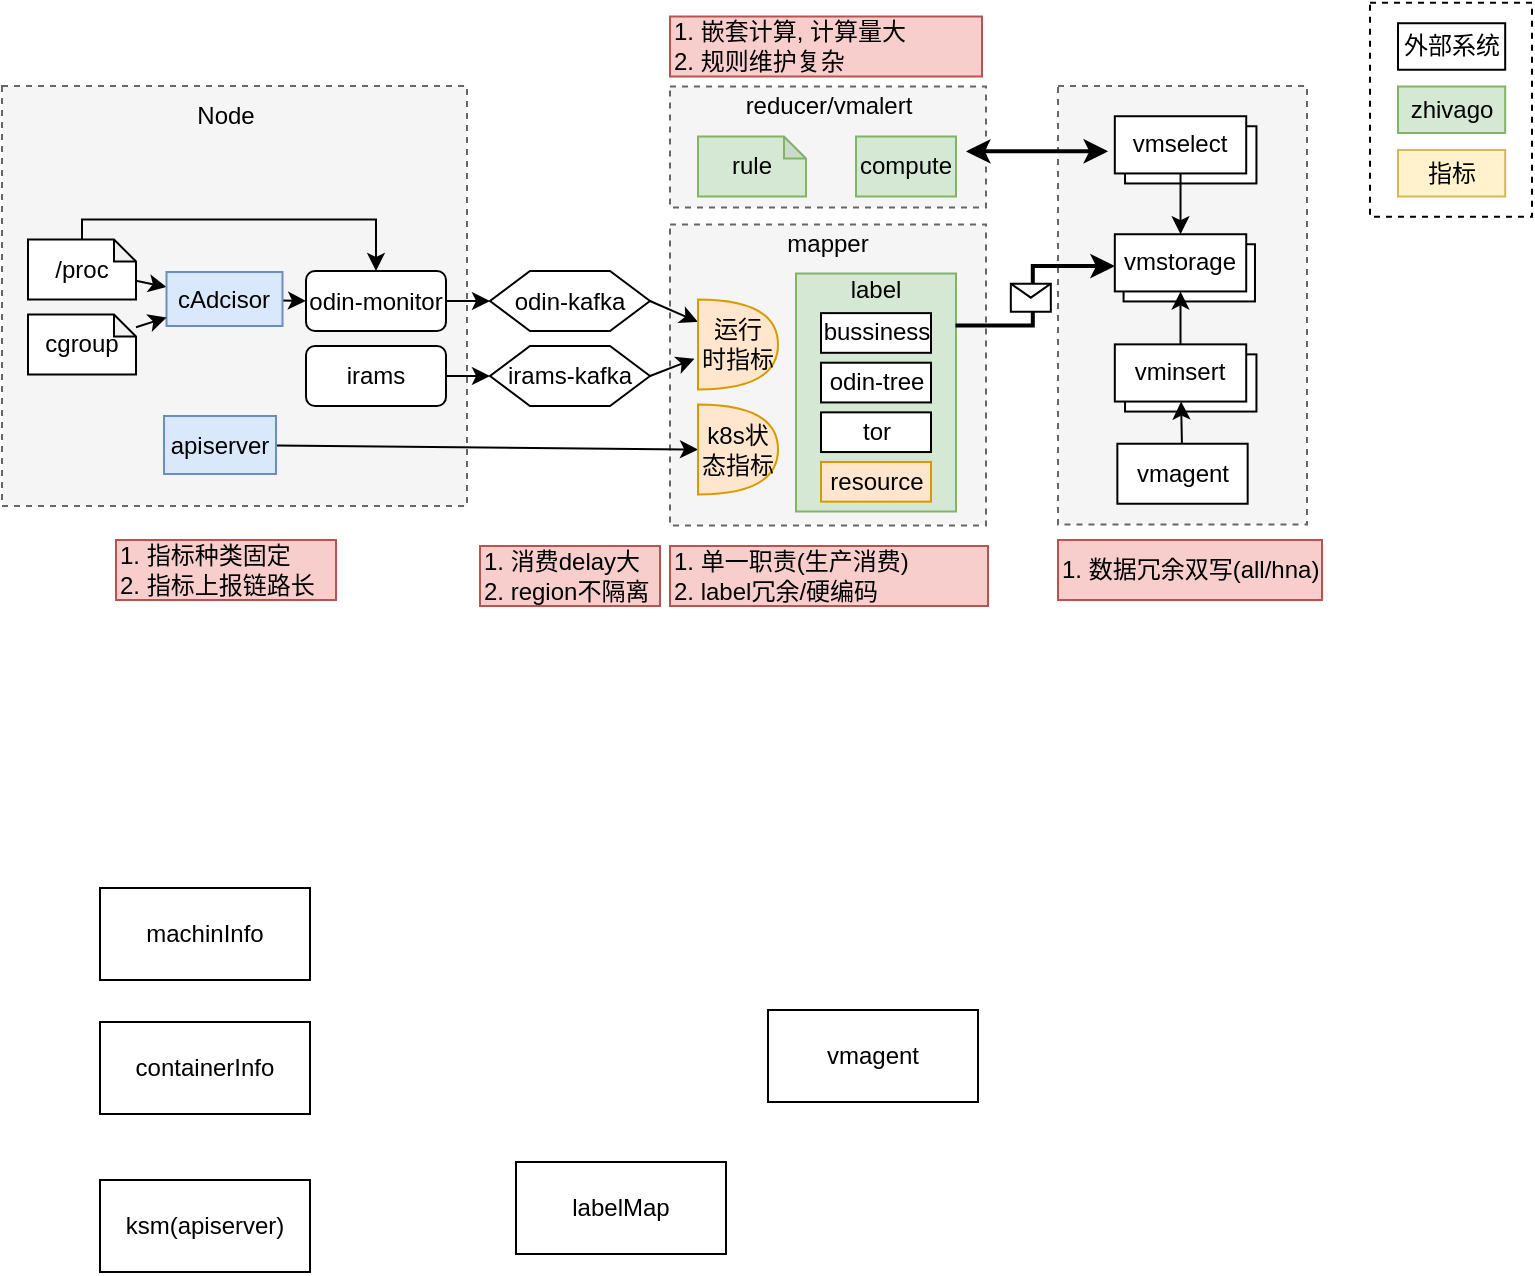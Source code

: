 <mxfile version="22.1.11" type="github">
  <diagram name="第 1 页" id="jjV6L2uMsxcf110h-NHD">
    <mxGraphModel dx="568" dy="568" grid="0" gridSize="10" guides="1" tooltips="1" connect="1" arrows="1" fold="1" page="1" pageScale="1" pageWidth="827" pageHeight="1169" math="0" shadow="0">
      <root>
        <mxCell id="0" />
        <mxCell id="1" parent="0" />
        <mxCell id="OwkdVornk61Pdd3UHWY2-3" value="" style="rounded=0;whiteSpace=wrap;html=1;dashed=1;" vertex="1" parent="1">
          <mxGeometry x="718" y="138.37" width="81" height="107" as="geometry" />
        </mxCell>
        <mxCell id="vkkQOnORTPZ0EyA8R30g-135" value="" style="rounded=0;whiteSpace=wrap;html=1;fillColor=#f5f5f5;fontColor=#333333;strokeColor=#666666;dashed=1;" parent="1" vertex="1">
          <mxGeometry x="562" y="180" width="124.5" height="219.25" as="geometry" />
        </mxCell>
        <mxCell id="vkkQOnORTPZ0EyA8R30g-40" value="" style="rounded=0;whiteSpace=wrap;html=1;fillColor=#f5f5f5;fontColor=#333333;strokeColor=#666666;dashed=1;" parent="1" vertex="1">
          <mxGeometry x="368" y="249.25" width="158" height="150.5" as="geometry" />
        </mxCell>
        <mxCell id="vkkQOnORTPZ0EyA8R30g-6" value="" style="rounded=0;whiteSpace=wrap;html=1;fillColor=#f5f5f5;fontColor=#333333;strokeColor=#666666;dashed=1;" parent="1" vertex="1">
          <mxGeometry x="34" y="180" width="232.5" height="210" as="geometry" />
        </mxCell>
        <mxCell id="vkkQOnORTPZ0EyA8R30g-26" value="" style="rounded=0;orthogonalLoop=1;jettySize=auto;html=1;" parent="1" source="vkkQOnORTPZ0EyA8R30g-10" target="vkkQOnORTPZ0EyA8R30g-18" edge="1">
          <mxGeometry relative="1" as="geometry" />
        </mxCell>
        <mxCell id="vkkQOnORTPZ0EyA8R30g-10" value="/proc" style="shape=note;whiteSpace=wrap;html=1;backgroundOutline=1;darkOpacity=0.05;size=11;" parent="1" vertex="1">
          <mxGeometry x="47" y="256.75" width="54" height="30" as="geometry" />
        </mxCell>
        <mxCell id="vkkQOnORTPZ0EyA8R30g-11" value="mapper" style="text;html=1;strokeColor=none;fillColor=none;align=center;verticalAlign=middle;whiteSpace=wrap;rounded=0;" parent="1" vertex="1">
          <mxGeometry x="417" y="243.75" width="60" height="30" as="geometry" />
        </mxCell>
        <mxCell id="vkkQOnORTPZ0EyA8R30g-29" value="" style="rounded=0;orthogonalLoop=1;jettySize=auto;html=1;" parent="1" source="vkkQOnORTPZ0EyA8R30g-12" target="vkkQOnORTPZ0EyA8R30g-27" edge="1">
          <mxGeometry relative="1" as="geometry" />
        </mxCell>
        <mxCell id="vkkQOnORTPZ0EyA8R30g-12" value="odin-monitor" style="rounded=1;whiteSpace=wrap;html=1;" parent="1" vertex="1">
          <mxGeometry x="186" y="272.5" width="70" height="30" as="geometry" />
        </mxCell>
        <mxCell id="vkkQOnORTPZ0EyA8R30g-30" value="" style="rounded=0;orthogonalLoop=1;jettySize=auto;html=1;" parent="1" source="vkkQOnORTPZ0EyA8R30g-13" target="vkkQOnORTPZ0EyA8R30g-28" edge="1">
          <mxGeometry relative="1" as="geometry" />
        </mxCell>
        <mxCell id="vkkQOnORTPZ0EyA8R30g-13" value="irams" style="rounded=1;whiteSpace=wrap;html=1;" parent="1" vertex="1">
          <mxGeometry x="186" y="310" width="70" height="30" as="geometry" />
        </mxCell>
        <mxCell id="vkkQOnORTPZ0EyA8R30g-166" value="" style="rounded=0;orthogonalLoop=1;jettySize=auto;html=1;entryX=0;entryY=0.5;entryDx=0;entryDy=0;" parent="1" source="vkkQOnORTPZ0EyA8R30g-18" target="vkkQOnORTPZ0EyA8R30g-12" edge="1">
          <mxGeometry relative="1" as="geometry" />
        </mxCell>
        <mxCell id="vkkQOnORTPZ0EyA8R30g-18" value="cAdcisor" style="rounded=0;whiteSpace=wrap;html=1;fillColor=#dae8fc;strokeColor=#6c8ebf;" parent="1" vertex="1">
          <mxGeometry x="116.25" y="273" width="58" height="27" as="geometry" />
        </mxCell>
        <mxCell id="vkkQOnORTPZ0EyA8R30g-25" value="" style="rounded=0;orthogonalLoop=1;jettySize=auto;html=1;" parent="1" source="vkkQOnORTPZ0EyA8R30g-20" target="vkkQOnORTPZ0EyA8R30g-18" edge="1">
          <mxGeometry relative="1" as="geometry" />
        </mxCell>
        <mxCell id="vkkQOnORTPZ0EyA8R30g-20" value="cgroup" style="shape=note;whiteSpace=wrap;html=1;backgroundOutline=1;darkOpacity=0.05;size=11;" parent="1" vertex="1">
          <mxGeometry x="47" y="294.25" width="54" height="30" as="geometry" />
        </mxCell>
        <mxCell id="vkkQOnORTPZ0EyA8R30g-55" value="" style="rounded=0;orthogonalLoop=1;jettySize=auto;html=1;entryX=0;entryY=0.25;entryDx=0;entryDy=0;entryPerimeter=0;exitX=1;exitY=0.5;exitDx=0;exitDy=0;" parent="1" source="vkkQOnORTPZ0EyA8R30g-27" target="vkkQOnORTPZ0EyA8R30g-43" edge="1">
          <mxGeometry relative="1" as="geometry">
            <mxPoint x="342" y="287.5" as="sourcePoint" />
          </mxGeometry>
        </mxCell>
        <mxCell id="vkkQOnORTPZ0EyA8R30g-27" value="odin-kafka" style="shape=hexagon;perimeter=hexagonPerimeter2;whiteSpace=wrap;html=1;fixedSize=1;" parent="1" vertex="1">
          <mxGeometry x="278" y="272.5" width="80" height="30" as="geometry" />
        </mxCell>
        <mxCell id="vkkQOnORTPZ0EyA8R30g-56" value="" style="rounded=0;orthogonalLoop=1;jettySize=auto;html=1;entryX=-0.044;entryY=0.658;entryDx=0;entryDy=0;entryPerimeter=0;exitX=1;exitY=0.5;exitDx=0;exitDy=0;" parent="1" source="vkkQOnORTPZ0EyA8R30g-28" target="vkkQOnORTPZ0EyA8R30g-43" edge="1">
          <mxGeometry relative="1" as="geometry">
            <mxPoint x="342" y="325.0" as="sourcePoint" />
          </mxGeometry>
        </mxCell>
        <mxCell id="vkkQOnORTPZ0EyA8R30g-28" value="irams-kafka" style="shape=hexagon;perimeter=hexagonPerimeter2;whiteSpace=wrap;html=1;fixedSize=1;" parent="1" vertex="1">
          <mxGeometry x="278" y="310" width="80" height="30" as="geometry" />
        </mxCell>
        <mxCell id="vkkQOnORTPZ0EyA8R30g-34" value="&lt;div style=&quot;&quot;&gt;&lt;span style=&quot;background-color: initial;&quot;&gt;1. 消费delay大&lt;/span&gt;&lt;/div&gt;&lt;div style=&quot;&quot;&gt;&lt;span style=&quot;background-color: initial;&quot;&gt;2. region不隔离&lt;/span&gt;&lt;/div&gt;" style="text;html=1;strokeColor=#b85450;fillColor=#f8cecc;align=left;verticalAlign=middle;whiteSpace=wrap;rounded=0;" parent="1" vertex="1">
          <mxGeometry x="273" y="410" width="90" height="30" as="geometry" />
        </mxCell>
        <mxCell id="vkkQOnORTPZ0EyA8R30g-41" value="1. 单一职责(生产消费)&lt;br&gt;2. label冗余/硬编码" style="text;html=1;strokeColor=#b85450;fillColor=#f8cecc;align=left;verticalAlign=middle;whiteSpace=wrap;rounded=0;" parent="1" vertex="1">
          <mxGeometry x="368" y="410" width="159" height="30" as="geometry" />
        </mxCell>
        <mxCell id="vkkQOnORTPZ0EyA8R30g-46" value="" style="rounded=0;orthogonalLoop=1;jettySize=auto;html=1;entryX=0;entryY=0.5;entryDx=0;entryDy=0;entryPerimeter=0;" parent="1" source="vkkQOnORTPZ0EyA8R30g-42" target="vkkQOnORTPZ0EyA8R30g-44" edge="1">
          <mxGeometry relative="1" as="geometry" />
        </mxCell>
        <mxCell id="vkkQOnORTPZ0EyA8R30g-42" value="apiserver" style="rounded=0;whiteSpace=wrap;html=1;fillColor=#dae8fc;strokeColor=#6c8ebf;" parent="1" vertex="1">
          <mxGeometry x="115" y="345" width="56" height="29" as="geometry" />
        </mxCell>
        <mxCell id="vkkQOnORTPZ0EyA8R30g-43" value="运行&lt;br&gt;时指标" style="shape=or;whiteSpace=wrap;html=1;fillColor=#ffe6cc;strokeColor=#d79b00;" parent="1" vertex="1">
          <mxGeometry x="382" y="286.75" width="40" height="45" as="geometry" />
        </mxCell>
        <mxCell id="vkkQOnORTPZ0EyA8R30g-44" value="k8s状态指标" style="shape=or;whiteSpace=wrap;html=1;fillColor=#ffe6cc;strokeColor=#d79b00;" parent="1" vertex="1">
          <mxGeometry x="382" y="339.25" width="40" height="45" as="geometry" />
        </mxCell>
        <mxCell id="vkkQOnORTPZ0EyA8R30g-57" value="" style="group;" parent="1" vertex="1" connectable="0">
          <mxGeometry x="431" y="273.75" width="80" height="119" as="geometry" />
        </mxCell>
        <mxCell id="vkkQOnORTPZ0EyA8R30g-39" value="" style="rounded=0;whiteSpace=wrap;html=1;container=0;fillColor=#d5e8d4;strokeColor=#82b366;" parent="vkkQOnORTPZ0EyA8R30g-57" vertex="1">
          <mxGeometry width="80" height="119" as="geometry" />
        </mxCell>
        <mxCell id="vkkQOnORTPZ0EyA8R30g-47" value="tor" style="rounded=0;whiteSpace=wrap;html=1;container=0;" parent="vkkQOnORTPZ0EyA8R30g-57" vertex="1">
          <mxGeometry x="12.5" y="69.423" width="55" height="19.846" as="geometry" />
        </mxCell>
        <mxCell id="vkkQOnORTPZ0EyA8R30g-48" value="odin-tree" style="rounded=0;whiteSpace=wrap;html=1;container=0;" parent="vkkQOnORTPZ0EyA8R30g-57" vertex="1">
          <mxGeometry x="12.5" y="44.615" width="55" height="19.846" as="geometry" />
        </mxCell>
        <mxCell id="vkkQOnORTPZ0EyA8R30g-50" value="resource" style="rounded=0;whiteSpace=wrap;html=1;container=0;fillColor=#ffe6cc;strokeColor=#d79b00;" parent="vkkQOnORTPZ0EyA8R30g-57" vertex="1">
          <mxGeometry x="12.5" y="94.231" width="55" height="19.846" as="geometry" />
        </mxCell>
        <mxCell id="vkkQOnORTPZ0EyA8R30g-51" value="bussiness" style="rounded=0;whiteSpace=wrap;html=1;container=0;" parent="vkkQOnORTPZ0EyA8R30g-57" vertex="1">
          <mxGeometry x="12.5" y="19.808" width="55" height="19.846" as="geometry" />
        </mxCell>
        <mxCell id="vkkQOnORTPZ0EyA8R30g-52" value="label" style="text;html=1;strokeColor=none;fillColor=none;align=center;verticalAlign=middle;whiteSpace=wrap;rounded=0;container=0;" parent="vkkQOnORTPZ0EyA8R30g-57" vertex="1">
          <mxGeometry x="9.5" y="0.954" width="60" height="14.885" as="geometry" />
        </mxCell>
        <mxCell id="vkkQOnORTPZ0EyA8R30g-58" value="" style="rounded=0;whiteSpace=wrap;html=1;fillColor=#f5f5f5;fontColor=#333333;strokeColor=#666666;dashed=1;" parent="1" vertex="1">
          <mxGeometry x="368" y="180.25" width="158" height="60.5" as="geometry" />
        </mxCell>
        <mxCell id="vkkQOnORTPZ0EyA8R30g-59" value="reducer/vmalert" style="text;html=1;strokeColor=none;fillColor=none;align=center;verticalAlign=middle;whiteSpace=wrap;rounded=0;" parent="1" vertex="1">
          <mxGeometry x="401.5" y="175.25" width="91" height="30" as="geometry" />
        </mxCell>
        <mxCell id="vkkQOnORTPZ0EyA8R30g-68" value="compute" style="rounded=0;whiteSpace=wrap;html=1;fillColor=#d5e8d4;strokeColor=#82b366;" parent="1" vertex="1">
          <mxGeometry x="461" y="205.25" width="50" height="30" as="geometry" />
        </mxCell>
        <mxCell id="vkkQOnORTPZ0EyA8R30g-71" value="1. 嵌套计算, 计算量大&lt;br&gt;2. 规则维护复杂" style="text;html=1;strokeColor=#b85450;fillColor=#f8cecc;align=left;verticalAlign=middle;whiteSpace=wrap;rounded=0;" parent="1" vertex="1">
          <mxGeometry x="368" y="145.25" width="156" height="30" as="geometry" />
        </mxCell>
        <mxCell id="vkkQOnORTPZ0EyA8R30g-76" value="&lt;div style=&quot;&quot;&gt;1. 指标种类固定&lt;/div&gt;&lt;div style=&quot;&quot;&gt;2. 指标上报链路长&lt;/div&gt;" style="text;html=1;strokeColor=#b85450;fillColor=#f8cecc;align=left;verticalAlign=middle;whiteSpace=wrap;rounded=0;" parent="1" vertex="1">
          <mxGeometry x="91" y="407" width="110" height="30" as="geometry" />
        </mxCell>
        <mxCell id="vkkQOnORTPZ0EyA8R30g-77" value="1. 数据冗余双写(all/hna)" style="text;html=1;strokeColor=#b85450;fillColor=#f8cecc;align=left;verticalAlign=middle;whiteSpace=wrap;rounded=0;" parent="1" vertex="1">
          <mxGeometry x="562" y="407" width="132" height="30" as="geometry" />
        </mxCell>
        <mxCell id="vkkQOnORTPZ0EyA8R30g-85" value="" style="group" parent="1" vertex="1" connectable="0">
          <mxGeometry x="590.41" y="267.12" width="73" height="35.75" as="geometry" />
        </mxCell>
        <mxCell id="vkkQOnORTPZ0EyA8R30g-84" value="vminsert" style="rounded=0;whiteSpace=wrap;html=1;" parent="vkkQOnORTPZ0EyA8R30g-85" vertex="1">
          <mxGeometry x="4.38" y="-7.995" width="65.7" height="28.6" as="geometry" />
        </mxCell>
        <mxCell id="vkkQOnORTPZ0EyA8R30g-80" value="vmstorage" style="rounded=0;whiteSpace=wrap;html=1;" parent="vkkQOnORTPZ0EyA8R30g-85" vertex="1">
          <mxGeometry y="-13" width="65.7" height="28.6" as="geometry" />
        </mxCell>
        <mxCell id="vkkQOnORTPZ0EyA8R30g-94" value="" style="group" parent="1" vertex="1" connectable="0">
          <mxGeometry x="590.41" y="195.12" width="73" height="35.75" as="geometry" />
        </mxCell>
        <mxCell id="vkkQOnORTPZ0EyA8R30g-95" value="vminsert" style="rounded=0;whiteSpace=wrap;html=1;" parent="vkkQOnORTPZ0EyA8R30g-94" vertex="1">
          <mxGeometry x="5.11" y="5.005" width="65.7" height="28.6" as="geometry" />
        </mxCell>
        <mxCell id="vkkQOnORTPZ0EyA8R30g-96" value="vmselect" style="rounded=0;whiteSpace=wrap;html=1;" parent="vkkQOnORTPZ0EyA8R30g-94" vertex="1">
          <mxGeometry width="65.7" height="28.6" as="geometry" />
        </mxCell>
        <mxCell id="vkkQOnORTPZ0EyA8R30g-97" value="" style="rounded=0;orthogonalLoop=1;jettySize=auto;html=1;entryX=0.5;entryY=0;entryDx=0;entryDy=0;" parent="1" source="vkkQOnORTPZ0EyA8R30g-96" target="vkkQOnORTPZ0EyA8R30g-80" edge="1">
          <mxGeometry relative="1" as="geometry" />
        </mxCell>
        <mxCell id="vkkQOnORTPZ0EyA8R30g-115" value="" style="edgeStyle=orthogonalEdgeStyle;rounded=0;orthogonalLoop=1;jettySize=auto;html=1;entryX=0.5;entryY=1;entryDx=0;entryDy=0;" parent="1" source="vkkQOnORTPZ0EyA8R30g-88" target="vkkQOnORTPZ0EyA8R30g-80" edge="1">
          <mxGeometry relative="1" as="geometry" />
        </mxCell>
        <mxCell id="vkkQOnORTPZ0EyA8R30g-116" value="vmagent" style="rounded=0;whiteSpace=wrap;html=1;" parent="1" vertex="1">
          <mxGeometry x="591.68" y="358.87" width="65.15" height="30" as="geometry" />
        </mxCell>
        <mxCell id="vkkQOnORTPZ0EyA8R30g-156" value="" style="endArrow=classic;html=1;rounded=0;edgeStyle=elbowEdgeStyle;strokeWidth=2;exitX=0.997;exitY=0.218;exitDx=0;exitDy=0;exitPerimeter=0;" parent="1" source="vkkQOnORTPZ0EyA8R30g-39" edge="1">
          <mxGeometry relative="1" as="geometry">
            <mxPoint x="510.92" y="287.725" as="sourcePoint" />
            <mxPoint x="590.41" y="270.05" as="targetPoint" />
            <Array as="points">
              <mxPoint x="549.41" y="276.05" />
            </Array>
          </mxGeometry>
        </mxCell>
        <mxCell id="vkkQOnORTPZ0EyA8R30g-157" value="" style="shape=message;html=1;outlineConnect=0;" parent="vkkQOnORTPZ0EyA8R30g-156" vertex="1">
          <mxGeometry width="20" height="14" relative="1" as="geometry">
            <mxPoint x="-11" y="-5" as="offset" />
          </mxGeometry>
        </mxCell>
        <mxCell id="vkkQOnORTPZ0EyA8R30g-167" value="" style="endArrow=classic;html=1;rounded=0;exitX=0.5;exitY=0;exitDx=0;exitDy=0;exitPerimeter=0;entryX=0.5;entryY=0;entryDx=0;entryDy=0;edgeStyle=orthogonalEdgeStyle;" parent="1" source="vkkQOnORTPZ0EyA8R30g-10" target="vkkQOnORTPZ0EyA8R30g-12" edge="1">
          <mxGeometry width="50" height="50" relative="1" as="geometry">
            <mxPoint x="126" y="180" as="sourcePoint" />
            <mxPoint x="176" y="130" as="targetPoint" />
          </mxGeometry>
        </mxCell>
        <mxCell id="vkkQOnORTPZ0EyA8R30g-87" value="vminsert" style="rounded=0;whiteSpace=wrap;html=1;" parent="1" vertex="1">
          <mxGeometry x="595.52" y="314.185" width="65.7" height="28.6" as="geometry" />
        </mxCell>
        <mxCell id="vkkQOnORTPZ0EyA8R30g-88" value="vminsert" style="rounded=0;whiteSpace=wrap;html=1;" parent="1" vertex="1">
          <mxGeometry x="590.41" y="309.18" width="65.7" height="28.6" as="geometry" />
        </mxCell>
        <mxCell id="vkkQOnORTPZ0EyA8R30g-117" value="" style="rounded=0;orthogonalLoop=1;jettySize=auto;html=1;" parent="1" source="vkkQOnORTPZ0EyA8R30g-116" target="vkkQOnORTPZ0EyA8R30g-88" edge="1">
          <mxGeometry relative="1" as="geometry" />
        </mxCell>
        <mxCell id="vkkQOnORTPZ0EyA8R30g-171" value="Node" style="text;html=1;strokeColor=none;fillColor=none;align=center;verticalAlign=middle;whiteSpace=wrap;rounded=0;" parent="1" vertex="1">
          <mxGeometry x="116.25" y="180" width="60" height="30" as="geometry" />
        </mxCell>
        <mxCell id="vkkQOnORTPZ0EyA8R30g-175" value="rule" style="shape=note;whiteSpace=wrap;html=1;backgroundOutline=1;darkOpacity=0.05;size=11;fillColor=#d5e8d4;strokeColor=#82b366;" parent="1" vertex="1">
          <mxGeometry x="382" y="205.25" width="54" height="30" as="geometry" />
        </mxCell>
        <mxCell id="vkkQOnORTPZ0EyA8R30g-176" value="" style="endArrow=classic;startArrow=classic;html=1;rounded=0;strokeWidth=2;entryX=0.201;entryY=0.149;entryDx=0;entryDy=0;entryPerimeter=0;" parent="1" target="vkkQOnORTPZ0EyA8R30g-135" edge="1">
          <mxGeometry width="50" height="50" relative="1" as="geometry">
            <mxPoint x="516" y="212.69" as="sourcePoint" />
            <mxPoint x="554" y="213" as="targetPoint" />
          </mxGeometry>
        </mxCell>
        <mxCell id="vkkQOnORTPZ0EyA8R30g-178" value="外部系统" style="rounded=0;whiteSpace=wrap;html=1;" parent="1" vertex="1">
          <mxGeometry x="732" y="148.62" width="53.59" height="23.25" as="geometry" />
        </mxCell>
        <mxCell id="OwkdVornk61Pdd3UHWY2-1" value="zhivago" style="rounded=0;whiteSpace=wrap;html=1;fillColor=#d5e8d4;strokeColor=#82b366;" vertex="1" parent="1">
          <mxGeometry x="732" y="180.25" width="53.59" height="23.25" as="geometry" />
        </mxCell>
        <mxCell id="OwkdVornk61Pdd3UHWY2-2" value="指标" style="rounded=0;whiteSpace=wrap;html=1;fillColor=#fff2cc;strokeColor=#d6b656;" vertex="1" parent="1">
          <mxGeometry x="732" y="212" width="53.59" height="23.25" as="geometry" />
        </mxCell>
        <mxCell id="OwkdVornk61Pdd3UHWY2-5" value="machinInfo" style="rounded=0;whiteSpace=wrap;html=1;" vertex="1" parent="1">
          <mxGeometry x="83" y="581" width="105" height="46" as="geometry" />
        </mxCell>
        <mxCell id="OwkdVornk61Pdd3UHWY2-6" value="containerInfo" style="rounded=0;whiteSpace=wrap;html=1;" vertex="1" parent="1">
          <mxGeometry x="83" y="648" width="105" height="46" as="geometry" />
        </mxCell>
        <mxCell id="OwkdVornk61Pdd3UHWY2-7" value="ksm(apiserver)" style="rounded=0;whiteSpace=wrap;html=1;" vertex="1" parent="1">
          <mxGeometry x="83" y="727" width="105" height="46" as="geometry" />
        </mxCell>
        <mxCell id="OwkdVornk61Pdd3UHWY2-8" value="labelMap" style="rounded=0;whiteSpace=wrap;html=1;" vertex="1" parent="1">
          <mxGeometry x="291" y="718" width="105" height="46" as="geometry" />
        </mxCell>
        <mxCell id="OwkdVornk61Pdd3UHWY2-9" value="vmagent" style="rounded=0;whiteSpace=wrap;html=1;" vertex="1" parent="1">
          <mxGeometry x="417" y="642" width="105" height="46" as="geometry" />
        </mxCell>
      </root>
    </mxGraphModel>
  </diagram>
</mxfile>
